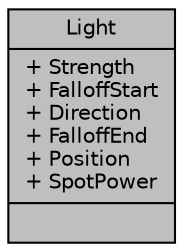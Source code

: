 digraph "Light"
{
 // LATEX_PDF_SIZE
  edge [fontname="Helvetica",fontsize="10",labelfontname="Helvetica",labelfontsize="10"];
  node [fontname="Helvetica",fontsize="10",shape=record];
  Node1 [label="{Light\n|+ Strength\l+ FalloffStart\l+ Direction\l+ FalloffEnd\l+ Position\l+ SpotPower\l|}",height=0.2,width=0.4,color="black", fillcolor="grey75", style="filled", fontcolor="black",tooltip=" "];
}
